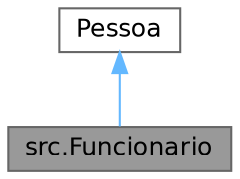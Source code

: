 digraph "src.Funcionario"
{
 // LATEX_PDF_SIZE
  bgcolor="transparent";
  edge [fontname=Helvetica,fontsize=12,labelfontname=Helvetica,labelfontsize=10];
  node [fontname=Helvetica,fontsize=12,shape=box,height=0.2,width=0.4];
  Node1 [id="Node000001",label="src.Funcionario",height=0.2,width=0.4,color="gray40", fillcolor="grey60", style="filled", fontcolor="black",tooltip="Purpose: Created by: hugoc Created on: 10/28/2024 1:27:34 PM."];
  Node2 -> Node1 [id="edge1_Node000001_Node000002",dir="back",color="steelblue1",style="solid",tooltip=" "];
  Node2 [id="Node000002",label="Pessoa",height=0.2,width=0.4,color="gray40", fillcolor="white", style="filled",URL="$classsrc_1_1_pessoa.html",tooltip="Purpose: Created by: hugoc Created on: 10/28/2024 1:25:44 PM."];
}
